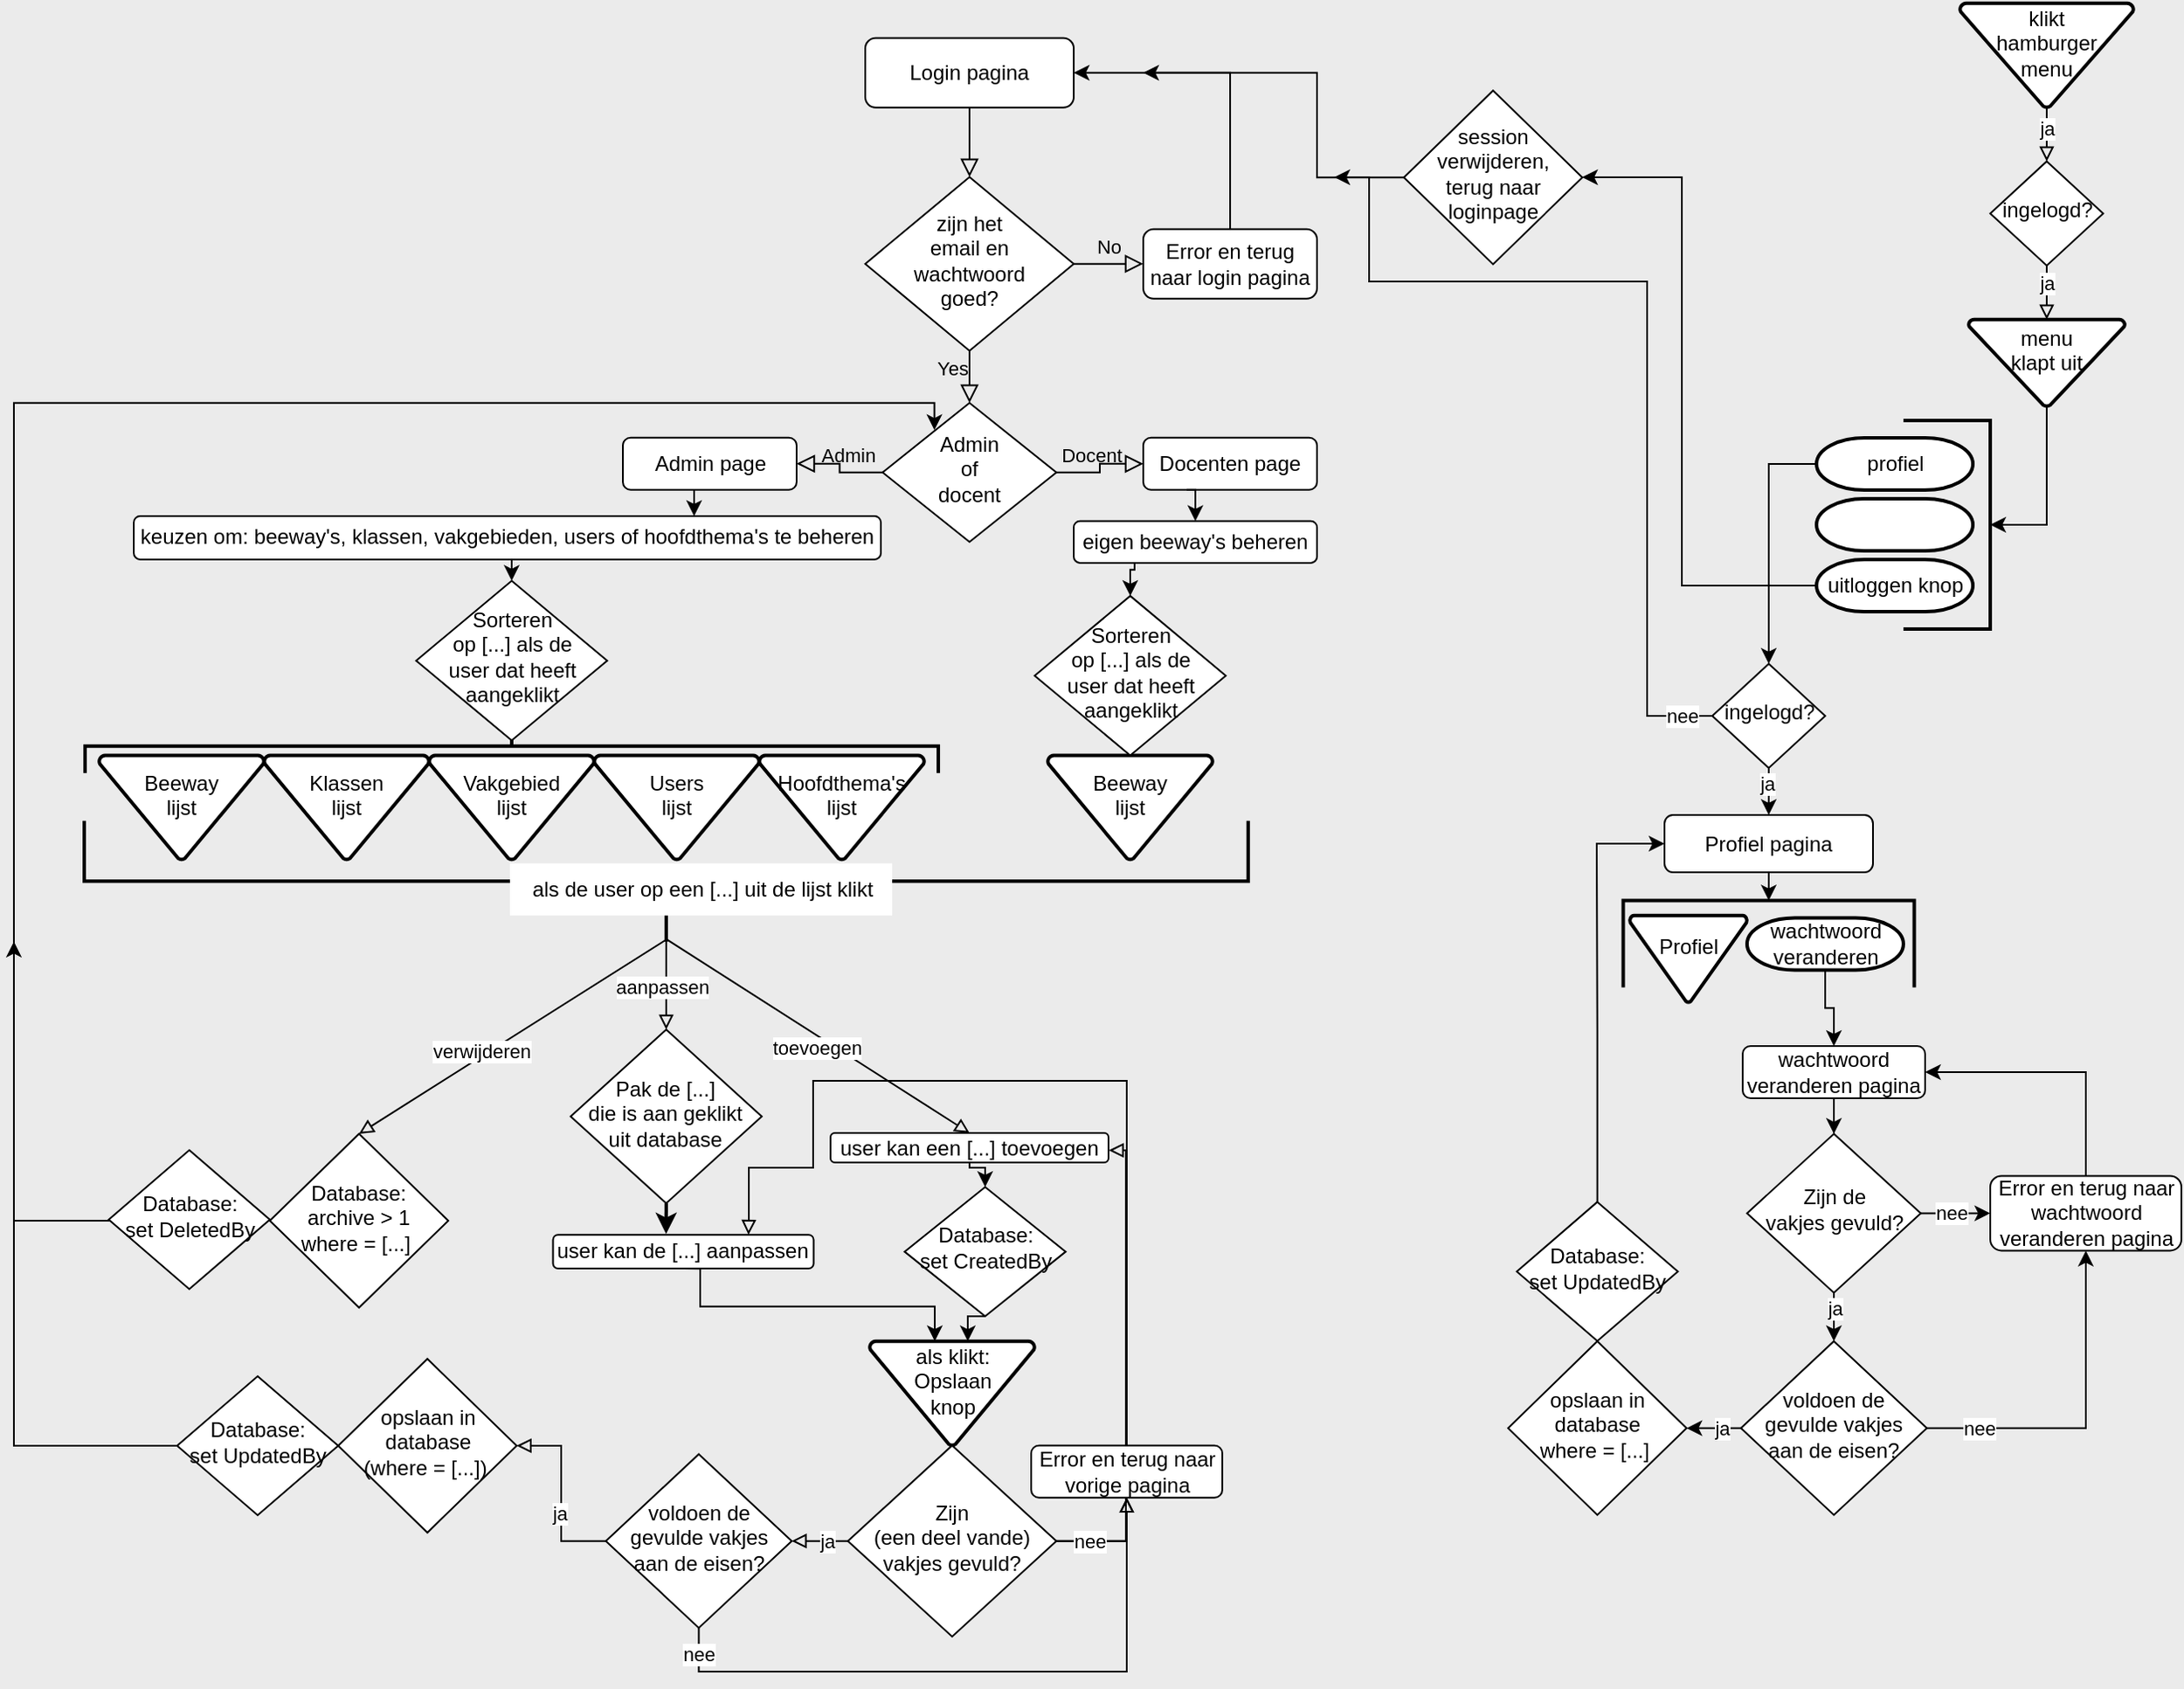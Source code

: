 <mxfile version="21.0.10" type="device"><diagram id="C5RBs43oDa-KdzZeNtuy" name="Page-1"><mxGraphModel dx="1103" dy="176" grid="1" gridSize="10" guides="1" tooltips="1" connect="1" arrows="1" fold="1" page="1" pageScale="1" pageWidth="827" pageHeight="1169" background="#EBEBEB" math="0" shadow="0"><root><mxCell id="WIyWlLk6GJQsqaUBKTNV-0"/><mxCell id="WIyWlLk6GJQsqaUBKTNV-1" parent="WIyWlLk6GJQsqaUBKTNV-0"/><mxCell id="zEqk0PppyJWUw2DUxGpq-13" value="" style="edgeStyle=orthogonalEdgeStyle;rounded=0;orthogonalLoop=1;jettySize=auto;html=1;strokeWidth=1;entryX=0.5;entryY=1;entryDx=0;entryDy=0;endArrow=block;endFill=0;exitX=1;exitY=0.5;exitDx=0;exitDy=0;" parent="WIyWlLk6GJQsqaUBKTNV-1" source="9wDK8RaNhGf9k8LL_7Dh-31" target="zEqk0PppyJWUw2DUxGpq-12" edge="1"><mxGeometry relative="1" as="geometry"><mxPoint x="-274" y="830.86" as="targetPoint"/><Array as="points"><mxPoint x="-59" y="1004.86"/></Array><mxPoint x="-100" y="1004.86" as="sourcePoint"/></mxGeometry></mxCell><mxCell id="4mHcHiiOGgzskX8P8dXd-1" style="edgeStyle=orthogonalEdgeStyle;rounded=0;orthogonalLoop=1;jettySize=auto;html=1;entryX=1.001;entryY=0.568;entryDx=0;entryDy=0;endArrow=block;endFill=0;entryPerimeter=0;exitX=1;exitY=0.5;exitDx=0;exitDy=0;" parent="WIyWlLk6GJQsqaUBKTNV-1" source="9wDK8RaNhGf9k8LL_7Dh-31" target="9wDK8RaNhGf9k8LL_7Dh-20" edge="1"><mxGeometry relative="1" as="geometry"><mxPoint x="-100.037" y="985.544" as="sourcePoint"/><Array as="points"><mxPoint x="-60" y="1005"/><mxPoint x="-60" y="780"/><mxPoint x="-70" y="780"/></Array></mxGeometry></mxCell><mxCell id="WIyWlLk6GJQsqaUBKTNV-2" value="" style="rounded=0;html=1;jettySize=auto;orthogonalLoop=1;fontSize=11;endArrow=block;endFill=0;endSize=8;strokeWidth=1;shadow=0;labelBackgroundColor=none;edgeStyle=orthogonalEdgeStyle;" parent="WIyWlLk6GJQsqaUBKTNV-1" source="WIyWlLk6GJQsqaUBKTNV-3" target="WIyWlLk6GJQsqaUBKTNV-6" edge="1"><mxGeometry relative="1" as="geometry"/></mxCell><mxCell id="WIyWlLk6GJQsqaUBKTNV-3" value="Login pagina" style="rounded=1;whiteSpace=wrap;html=1;fontSize=12;glass=0;strokeWidth=1;shadow=0;" parent="WIyWlLk6GJQsqaUBKTNV-1" vertex="1"><mxGeometry x="-210" y="139.86" width="120" height="40" as="geometry"/></mxCell><mxCell id="WIyWlLk6GJQsqaUBKTNV-4" value="Yes" style="rounded=0;html=1;jettySize=auto;orthogonalLoop=1;fontSize=11;endArrow=block;endFill=0;endSize=8;strokeWidth=1;shadow=0;labelBackgroundColor=none;edgeStyle=orthogonalEdgeStyle;" parent="WIyWlLk6GJQsqaUBKTNV-1" source="WIyWlLk6GJQsqaUBKTNV-6" target="WIyWlLk6GJQsqaUBKTNV-10" edge="1"><mxGeometry x="0.2" y="-10" relative="1" as="geometry"><mxPoint as="offset"/></mxGeometry></mxCell><mxCell id="WIyWlLk6GJQsqaUBKTNV-5" value="No" style="edgeStyle=orthogonalEdgeStyle;rounded=0;html=1;jettySize=auto;orthogonalLoop=1;fontSize=11;endArrow=block;endFill=0;endSize=8;strokeWidth=1;shadow=0;labelBackgroundColor=none;" parent="WIyWlLk6GJQsqaUBKTNV-1" source="WIyWlLk6GJQsqaUBKTNV-6" target="WIyWlLk6GJQsqaUBKTNV-7" edge="1"><mxGeometry y="10" relative="1" as="geometry"><mxPoint as="offset"/></mxGeometry></mxCell><mxCell id="WIyWlLk6GJQsqaUBKTNV-6" value="zijn het &lt;br&gt;email en wachtwoord &lt;br&gt;goed?" style="rhombus;whiteSpace=wrap;html=1;shadow=0;fontFamily=Helvetica;fontSize=12;align=center;strokeWidth=1;spacing=6;spacingTop=-4;" parent="WIyWlLk6GJQsqaUBKTNV-1" vertex="1"><mxGeometry x="-210" y="219.86" width="120" height="100" as="geometry"/></mxCell><mxCell id="9wDK8RaNhGf9k8LL_7Dh-0" style="edgeStyle=orthogonalEdgeStyle;rounded=0;orthogonalLoop=1;jettySize=auto;html=1;entryX=1;entryY=0.5;entryDx=0;entryDy=0;" parent="WIyWlLk6GJQsqaUBKTNV-1" source="WIyWlLk6GJQsqaUBKTNV-7" target="WIyWlLk6GJQsqaUBKTNV-3" edge="1"><mxGeometry relative="1" as="geometry"><Array as="points"><mxPoint y="159.86"/></Array></mxGeometry></mxCell><mxCell id="WIyWlLk6GJQsqaUBKTNV-7" value="Error en terug naar login pagina" style="rounded=1;whiteSpace=wrap;html=1;fontSize=12;glass=0;strokeWidth=1;shadow=0;" parent="WIyWlLk6GJQsqaUBKTNV-1" vertex="1"><mxGeometry x="-50" y="249.86" width="100" height="40" as="geometry"/></mxCell><mxCell id="WIyWlLk6GJQsqaUBKTNV-8" value="Admin" style="rounded=0;html=1;jettySize=auto;orthogonalLoop=1;fontSize=11;endArrow=block;endFill=0;endSize=8;strokeWidth=1;shadow=0;labelBackgroundColor=none;edgeStyle=orthogonalEdgeStyle;entryX=1;entryY=0.5;entryDx=0;entryDy=0;" parent="WIyWlLk6GJQsqaUBKTNV-1" source="WIyWlLk6GJQsqaUBKTNV-10" target="4mHcHiiOGgzskX8P8dXd-11" edge="1"><mxGeometry x="0.092" y="-7" relative="1" as="geometry"><mxPoint x="5" y="2" as="offset"/><mxPoint x="-250" y="389.86" as="targetPoint"/></mxGeometry></mxCell><mxCell id="WIyWlLk6GJQsqaUBKTNV-9" value="Docent" style="edgeStyle=orthogonalEdgeStyle;rounded=0;html=1;jettySize=auto;orthogonalLoop=1;fontSize=11;endArrow=block;endFill=0;endSize=8;strokeWidth=1;shadow=0;labelBackgroundColor=none;" parent="WIyWlLk6GJQsqaUBKTNV-1" source="WIyWlLk6GJQsqaUBKTNV-10" target="WIyWlLk6GJQsqaUBKTNV-12" edge="1"><mxGeometry x="0.092" y="7" relative="1" as="geometry"><mxPoint x="-5" y="2" as="offset"/></mxGeometry></mxCell><mxCell id="WIyWlLk6GJQsqaUBKTNV-10" value="Admin&lt;br&gt;of&lt;br&gt;docent" style="rhombus;whiteSpace=wrap;html=1;shadow=0;fontFamily=Helvetica;fontSize=12;align=center;strokeWidth=1;spacing=6;spacingTop=-4;" parent="WIyWlLk6GJQsqaUBKTNV-1" vertex="1"><mxGeometry x="-200" y="349.86" width="100" height="80" as="geometry"/></mxCell><mxCell id="9wDK8RaNhGf9k8LL_7Dh-22" style="edgeStyle=orthogonalEdgeStyle;rounded=0;orthogonalLoop=1;jettySize=auto;html=1;entryX=0.5;entryY=0;entryDx=0;entryDy=0;strokeWidth=1;exitX=0.25;exitY=1;exitDx=0;exitDy=0;" parent="WIyWlLk6GJQsqaUBKTNV-1" source="4mHcHiiOGgzskX8P8dXd-8" target="4mHcHiiOGgzskX8P8dXd-3" edge="1"><mxGeometry relative="1" as="geometry"><mxPoint x="-57.28" y="455.022" as="targetPoint"/><mxPoint x="-19.993" y="437.97" as="sourcePoint"/><Array as="points"><mxPoint x="-55" y="445.86"/><mxPoint x="-57" y="445.86"/></Array></mxGeometry></mxCell><mxCell id="WIyWlLk6GJQsqaUBKTNV-12" value="Docenten page" style="rounded=1;whiteSpace=wrap;html=1;fontSize=12;glass=0;strokeWidth=1;shadow=0;" parent="WIyWlLk6GJQsqaUBKTNV-1" vertex="1"><mxGeometry x="-50" y="369.86" width="100" height="30" as="geometry"/></mxCell><mxCell id="9wDK8RaNhGf9k8LL_7Dh-1" value="Klassen&lt;br&gt;lijst&lt;br&gt;&amp;nbsp;" style="strokeWidth=2;html=1;shape=mxgraph.flowchart.merge_or_storage;whiteSpace=wrap;" parent="WIyWlLk6GJQsqaUBKTNV-1" vertex="1"><mxGeometry x="-556" y="552.73" width="95" height="60" as="geometry"/></mxCell><mxCell id="9wDK8RaNhGf9k8LL_7Dh-2" value="Vakgebied&lt;br&gt;lijst&lt;br&gt;&amp;nbsp;" style="strokeWidth=2;html=1;shape=mxgraph.flowchart.merge_or_storage;whiteSpace=wrap;" parent="WIyWlLk6GJQsqaUBKTNV-1" vertex="1"><mxGeometry x="-461" y="552.73" width="95" height="60" as="geometry"/></mxCell><mxCell id="9wDK8RaNhGf9k8LL_7Dh-3" value="Users&lt;br&gt;lijst&lt;br&gt;&amp;nbsp;" style="strokeWidth=2;html=1;shape=mxgraph.flowchart.merge_or_storage;whiteSpace=wrap;" parent="WIyWlLk6GJQsqaUBKTNV-1" vertex="1"><mxGeometry x="-366" y="552.73" width="95" height="60" as="geometry"/></mxCell><mxCell id="9wDK8RaNhGf9k8LL_7Dh-4" value="Beeway&lt;br&gt;lijst&lt;br&gt;&amp;nbsp;" style="strokeWidth=2;html=1;shape=mxgraph.flowchart.merge_or_storage;whiteSpace=wrap;" parent="WIyWlLk6GJQsqaUBKTNV-1" vertex="1"><mxGeometry x="-651" y="552.73" width="95" height="60" as="geometry"/></mxCell><mxCell id="9wDK8RaNhGf9k8LL_7Dh-5" value="Hoofdthema's&lt;br&gt;lijst&lt;br&gt;&amp;nbsp;" style="strokeWidth=2;html=1;shape=mxgraph.flowchart.merge_or_storage;whiteSpace=wrap;" parent="WIyWlLk6GJQsqaUBKTNV-1" vertex="1"><mxGeometry x="-271" y="552.73" width="95" height="60" as="geometry"/></mxCell><mxCell id="9wDK8RaNhGf9k8LL_7Dh-7" value="" style="strokeWidth=2;html=1;shape=mxgraph.flowchart.annotation_2;align=left;labelPosition=right;pointerEvents=1;rotation=90;" parent="WIyWlLk6GJQsqaUBKTNV-1" vertex="1"><mxGeometry x="-428.99" y="301.86" width="30.97" height="491.09" as="geometry"/></mxCell><mxCell id="9wDK8RaNhGf9k8LL_7Dh-11" value="" style="strokeWidth=2;html=1;shape=mxgraph.flowchart.annotation_2;align=left;labelPosition=right;pointerEvents=1;rotation=-90;" parent="WIyWlLk6GJQsqaUBKTNV-1" vertex="1"><mxGeometry x="-359.31" y="290.17" width="69.5" height="669.89" as="geometry"/></mxCell><mxCell id="9wDK8RaNhGf9k8LL_7Dh-12" value="" style="endArrow=block;html=1;rounded=0;strokeWidth=1;exitX=0.021;exitY=0.5;exitDx=0;exitDy=0;exitPerimeter=0;entryX=0.5;entryY=0;entryDx=0;entryDy=0;endFill=0;" parent="WIyWlLk6GJQsqaUBKTNV-1" source="9wDK8RaNhGf9k8LL_7Dh-11" target="9wDK8RaNhGf9k8LL_7Dh-20" edge="1"><mxGeometry relative="1" as="geometry"><mxPoint x="-304.5" y="660.51" as="sourcePoint"/><mxPoint x="-620" y="800.51" as="targetPoint"/></mxGeometry></mxCell><mxCell id="9wDK8RaNhGf9k8LL_7Dh-13" value="toevoegen" style="edgeLabel;resizable=0;html=1;align=center;verticalAlign=middle;" parent="9wDK8RaNhGf9k8LL_7Dh-12" connectable="0" vertex="1"><mxGeometry relative="1" as="geometry"><mxPoint x="-1" y="7" as="offset"/></mxGeometry></mxCell><mxCell id="9wDK8RaNhGf9k8LL_7Dh-14" value="" style="endArrow=classic;html=1;rounded=0;strokeWidth=2;exitX=0.5;exitY=1;exitDx=0;exitDy=0;entryX=0.434;entryY=-0.022;entryDx=0;entryDy=0;entryPerimeter=0;" parent="WIyWlLk6GJQsqaUBKTNV-1" source="9wDK8RaNhGf9k8LL_7Dh-25" target="9wDK8RaNhGf9k8LL_7Dh-18" edge="1"><mxGeometry relative="1" as="geometry"><mxPoint x="-427" y="665.51" as="sourcePoint"/><mxPoint x="-305" y="830" as="targetPoint"/></mxGeometry></mxCell><mxCell id="9wDK8RaNhGf9k8LL_7Dh-16" value="" style="endArrow=block;html=1;rounded=0;strokeWidth=1;exitX=0.016;exitY=0.5;exitDx=0;exitDy=0;exitPerimeter=0;entryX=0.5;entryY=0;entryDx=0;entryDy=0;endFill=0;" parent="WIyWlLk6GJQsqaUBKTNV-1" source="9wDK8RaNhGf9k8LL_7Dh-11" target="9wDK8RaNhGf9k8LL_7Dh-23" edge="1"><mxGeometry relative="1" as="geometry"><mxPoint x="-304.5" y="660.51" as="sourcePoint"/><mxPoint x="-134.78" y="803.276" as="targetPoint"/></mxGeometry></mxCell><mxCell id="9wDK8RaNhGf9k8LL_7Dh-17" value="verwijderen" style="edgeLabel;resizable=0;html=1;align=center;verticalAlign=middle;" parent="9wDK8RaNhGf9k8LL_7Dh-16" connectable="0" vertex="1"><mxGeometry relative="1" as="geometry"><mxPoint x="-18" y="8" as="offset"/></mxGeometry></mxCell><mxCell id="9wDK8RaNhGf9k8LL_7Dh-33" style="edgeStyle=orthogonalEdgeStyle;rounded=0;orthogonalLoop=1;jettySize=auto;html=1;exitX=0.5;exitY=1;exitDx=0;exitDy=0;strokeWidth=1;entryX=0.395;entryY=0;entryDx=0;entryDy=0;entryPerimeter=0;" parent="WIyWlLk6GJQsqaUBKTNV-1" source="9wDK8RaNhGf9k8LL_7Dh-18" target="9wDK8RaNhGf9k8LL_7Dh-29" edge="1"><mxGeometry relative="1" as="geometry"><mxPoint x="-280" y="880.51" as="targetPoint"/><Array as="points"><mxPoint x="-305" y="869.86"/><mxPoint x="-170" y="869.86"/></Array></mxGeometry></mxCell><mxCell id="9wDK8RaNhGf9k8LL_7Dh-18" value="user kan de [...] aanpassen" style="rounded=1;whiteSpace=wrap;html=1;fontSize=12;glass=0;strokeWidth=1;shadow=0;" parent="WIyWlLk6GJQsqaUBKTNV-1" vertex="1"><mxGeometry x="-389.71" y="828.57" width="150" height="19.49" as="geometry"/></mxCell><mxCell id="9wDK8RaNhGf9k8LL_7Dh-34" style="edgeStyle=orthogonalEdgeStyle;rounded=0;orthogonalLoop=1;jettySize=auto;html=1;strokeWidth=1;exitX=0.5;exitY=1;exitDx=0;exitDy=0;entryX=0.605;entryY=0;entryDx=0;entryDy=0;entryPerimeter=0;" parent="WIyWlLk6GJQsqaUBKTNV-1" source="zEqk0PppyJWUw2DUxGpq-5" target="9wDK8RaNhGf9k8LL_7Dh-29" edge="1"><mxGeometry relative="1" as="geometry"><Array as="points"><mxPoint x="-151" y="875.86"/><mxPoint x="-151" y="889.86"/></Array><mxPoint x="-150" y="879.86" as="targetPoint"/></mxGeometry></mxCell><mxCell id="zEqk0PppyJWUw2DUxGpq-9" style="edgeStyle=orthogonalEdgeStyle;rounded=0;orthogonalLoop=1;jettySize=auto;html=1;entryX=0.5;entryY=0;entryDx=0;entryDy=0;" parent="WIyWlLk6GJQsqaUBKTNV-1" source="9wDK8RaNhGf9k8LL_7Dh-20" target="zEqk0PppyJWUw2DUxGpq-5" edge="1"><mxGeometry relative="1" as="geometry"><Array as="points"><mxPoint x="-150" y="790"/><mxPoint x="-141" y="790"/></Array></mxGeometry></mxCell><mxCell id="9wDK8RaNhGf9k8LL_7Dh-20" value="user kan een [...] toevoegen" style="rounded=1;whiteSpace=wrap;html=1;fontSize=12;glass=0;strokeWidth=1;shadow=0;" parent="WIyWlLk6GJQsqaUBKTNV-1" vertex="1"><mxGeometry x="-230" y="770" width="160" height="17.04" as="geometry"/></mxCell><mxCell id="9wDK8RaNhGf9k8LL_7Dh-21" value="Beeway&lt;br&gt;lijst&lt;br&gt;&amp;nbsp;" style="strokeWidth=2;html=1;shape=mxgraph.flowchart.merge_or_storage;whiteSpace=wrap;" parent="WIyWlLk6GJQsqaUBKTNV-1" vertex="1"><mxGeometry x="-105" y="552.73" width="95" height="60" as="geometry"/></mxCell><mxCell id="9wDK8RaNhGf9k8LL_7Dh-24" style="edgeStyle=orthogonalEdgeStyle;rounded=0;orthogonalLoop=1;jettySize=auto;html=1;strokeWidth=1;exitX=0;exitY=0.5;exitDx=0;exitDy=0;entryX=0.298;entryY=0.196;entryDx=0;entryDy=0;entryPerimeter=0;" parent="WIyWlLk6GJQsqaUBKTNV-1" source="9wDK8RaNhGf9k8LL_7Dh-23" target="WIyWlLk6GJQsqaUBKTNV-10" edge="1"><mxGeometry relative="1" as="geometry"><Array as="points"><mxPoint x="-700" y="820.86"/><mxPoint x="-700" y="349.86"/><mxPoint x="-170" y="349.86"/></Array><mxPoint x="-171" y="361.86" as="targetPoint"/></mxGeometry></mxCell><mxCell id="9wDK8RaNhGf9k8LL_7Dh-23" value="Database: archive &amp;gt; 1&lt;br&gt;where = [...]&amp;nbsp;" style="rhombus;whiteSpace=wrap;html=1;shadow=0;fontFamily=Helvetica;fontSize=12;align=center;strokeWidth=1;spacing=6;spacingTop=-4;" parent="WIyWlLk6GJQsqaUBKTNV-1" vertex="1"><mxGeometry x="-552.7" y="770.51" width="102.7" height="100" as="geometry"/></mxCell><mxCell id="9wDK8RaNhGf9k8LL_7Dh-26" value="" style="endArrow=block;html=1;rounded=0;strokeWidth=1;exitX=0.03;exitY=0.5;exitDx=0;exitDy=0;exitPerimeter=0;entryX=0.5;entryY=0;entryDx=0;entryDy=0;endFill=0;" parent="WIyWlLk6GJQsqaUBKTNV-1" source="9wDK8RaNhGf9k8LL_7Dh-11" target="9wDK8RaNhGf9k8LL_7Dh-25" edge="1"><mxGeometry relative="1" as="geometry"><mxPoint x="-304.5" y="659.86" as="sourcePoint"/><mxPoint x="-311" y="711.51" as="targetPoint"/></mxGeometry></mxCell><mxCell id="9wDK8RaNhGf9k8LL_7Dh-27" value="aanpassen" style="edgeLabel;resizable=0;html=1;align=center;verticalAlign=middle;" parent="9wDK8RaNhGf9k8LL_7Dh-26" connectable="0" vertex="1"><mxGeometry relative="1" as="geometry"><mxPoint x="-3" y="1" as="offset"/></mxGeometry></mxCell><mxCell id="9wDK8RaNhGf9k8LL_7Dh-25" value="Pak de [...]&lt;br&gt;die is aan geklikt &lt;br&gt;uit database" style="rhombus;whiteSpace=wrap;html=1;shadow=0;fontFamily=Helvetica;fontSize=12;align=center;strokeWidth=1;spacing=6;spacingTop=-4;" parent="WIyWlLk6GJQsqaUBKTNV-1" vertex="1"><mxGeometry x="-379.56" y="710.51" width="110" height="100" as="geometry"/></mxCell><mxCell id="9wDK8RaNhGf9k8LL_7Dh-30" style="edgeStyle=orthogonalEdgeStyle;rounded=0;orthogonalLoop=1;jettySize=auto;html=1;strokeWidth=1;exitX=0;exitY=0.5;exitDx=0;exitDy=0;" parent="WIyWlLk6GJQsqaUBKTNV-1" source="zEqk0PppyJWUw2DUxGpq-3" edge="1"><mxGeometry relative="1" as="geometry"><mxPoint x="-700" y="659.86" as="targetPoint"/><mxPoint x="-530" y="960.51" as="sourcePoint"/><Array as="points"><mxPoint x="-700" y="950"/></Array></mxGeometry></mxCell><mxCell id="9wDK8RaNhGf9k8LL_7Dh-29" value="als klikt:&lt;br&gt;Opslaan&lt;br&gt;knop&lt;br&gt;&amp;nbsp;" style="strokeWidth=2;html=1;shape=mxgraph.flowchart.merge_or_storage;whiteSpace=wrap;" parent="WIyWlLk6GJQsqaUBKTNV-1" vertex="1"><mxGeometry x="-207.5" y="889.86" width="95" height="60" as="geometry"/></mxCell><mxCell id="9wDK8RaNhGf9k8LL_7Dh-35" style="edgeStyle=orthogonalEdgeStyle;rounded=0;orthogonalLoop=1;jettySize=auto;html=1;strokeWidth=1;endArrow=block;endFill=0;exitX=0;exitY=0.5;exitDx=0;exitDy=0;entryX=1;entryY=0.5;entryDx=0;entryDy=0;" parent="WIyWlLk6GJQsqaUBKTNV-1" source="9wDK8RaNhGf9k8LL_7Dh-31" target="MUY8vJXVJUDEoCTYj8nG-21" edge="1"><mxGeometry relative="1" as="geometry"><Array as="points"/><mxPoint x="-219.963" y="985.544" as="sourcePoint"/><mxPoint x="-280" y="980.51" as="targetPoint"/></mxGeometry></mxCell><mxCell id="9wDK8RaNhGf9k8LL_7Dh-39" value="ja" style="edgeLabel;html=1;align=center;verticalAlign=middle;resizable=0;points=[];" parent="9wDK8RaNhGf9k8LL_7Dh-35" vertex="1" connectable="0"><mxGeometry x="-0.104" y="3" relative="1" as="geometry"><mxPoint x="2" y="-3" as="offset"/></mxGeometry></mxCell><mxCell id="9wDK8RaNhGf9k8LL_7Dh-40" style="edgeStyle=orthogonalEdgeStyle;rounded=0;orthogonalLoop=1;jettySize=auto;html=1;strokeWidth=1;endArrow=block;endFill=0;exitX=0.5;exitY=0;exitDx=0;exitDy=0;entryX=0.75;entryY=0;entryDx=0;entryDy=0;" parent="WIyWlLk6GJQsqaUBKTNV-1" source="zEqk0PppyJWUw2DUxGpq-12" target="9wDK8RaNhGf9k8LL_7Dh-18" edge="1"><mxGeometry relative="1" as="geometry"><mxPoint x="-274" y="830" as="targetPoint"/><Array as="points"><mxPoint x="-59" y="740"/><mxPoint x="-240" y="740"/><mxPoint x="-240" y="790"/><mxPoint x="-277" y="790"/><mxPoint x="-277" y="820"/><mxPoint x="-277" y="820"/></Array><mxPoint x="-100.037" y="985.544" as="sourcePoint"/></mxGeometry></mxCell><mxCell id="9wDK8RaNhGf9k8LL_7Dh-41" value="nee" style="edgeLabel;html=1;align=center;verticalAlign=middle;resizable=0;points=[];" parent="9wDK8RaNhGf9k8LL_7Dh-40" vertex="1" connectable="0"><mxGeometry x="0.395" y="2" relative="1" as="geometry"><mxPoint x="128" y="263" as="offset"/></mxGeometry></mxCell><mxCell id="9wDK8RaNhGf9k8LL_7Dh-31" value="Zijn &lt;br&gt;(een deel vande)&lt;br&gt;vakjes gevuld?" style="rhombus;whiteSpace=wrap;html=1;shadow=0;fontFamily=Helvetica;fontSize=12;align=center;strokeWidth=1;spacing=6;spacingTop=-4;" parent="WIyWlLk6GJQsqaUBKTNV-1" vertex="1"><mxGeometry x="-220" y="949.86" width="120" height="110" as="geometry"/></mxCell><mxCell id="4mHcHiiOGgzskX8P8dXd-0" value="opslaan in database&lt;br&gt;(where = [...])&amp;nbsp;" style="rhombus;whiteSpace=wrap;html=1;shadow=0;fontFamily=Helvetica;fontSize=12;align=center;strokeWidth=1;spacing=6;spacingTop=-4;" parent="WIyWlLk6GJQsqaUBKTNV-1" vertex="1"><mxGeometry x="-513.35" y="900" width="102.7" height="100" as="geometry"/></mxCell><mxCell id="4mHcHiiOGgzskX8P8dXd-3" value="Sorteren&lt;br&gt;op [...] als de&lt;br&gt;user dat heeft&lt;br&gt;aangeklikt" style="rhombus;whiteSpace=wrap;html=1;shadow=0;fontFamily=Helvetica;fontSize=12;align=center;strokeWidth=1;spacing=6;spacingTop=-4;" parent="WIyWlLk6GJQsqaUBKTNV-1" vertex="1"><mxGeometry x="-112.5" y="460.94" width="110" height="91.79" as="geometry"/></mxCell><mxCell id="4mHcHiiOGgzskX8P8dXd-4" value="Sorteren&lt;br&gt;op [...] als de&lt;br&gt;user dat heeft&lt;br&gt;aangeklikt" style="rhombus;whiteSpace=wrap;html=1;shadow=0;fontFamily=Helvetica;fontSize=12;align=center;strokeWidth=1;spacing=6;spacingTop=-4;" parent="WIyWlLk6GJQsqaUBKTNV-1" vertex="1"><mxGeometry x="-468.5" y="452.3" width="110" height="91.79" as="geometry"/></mxCell><mxCell id="4mHcHiiOGgzskX8P8dXd-6" value="als de user op een [...] uit de lijst klikt" style="text;html=1;align=center;verticalAlign=middle;resizable=0;points=[];autosize=1;strokeColor=none;fillColor=default;" parent="WIyWlLk6GJQsqaUBKTNV-1" vertex="1"><mxGeometry x="-414.5" y="614.86" width="220" height="30" as="geometry"/></mxCell><mxCell id="4mHcHiiOGgzskX8P8dXd-17" style="edgeStyle=orthogonalEdgeStyle;rounded=0;orthogonalLoop=1;jettySize=auto;html=1;exitX=0.5;exitY=1;exitDx=0;exitDy=0;exitPerimeter=0;endArrow=block;endFill=0;entryX=0.5;entryY=0;entryDx=0;entryDy=0;" parent="WIyWlLk6GJQsqaUBKTNV-1" source="4mHcHiiOGgzskX8P8dXd-7" target="4mHcHiiOGgzskX8P8dXd-19" edge="1"><mxGeometry relative="1" as="geometry"><mxPoint x="565" y="179.99" as="targetPoint"/><Array as="points"><mxPoint x="470" y="179.99"/><mxPoint x="470" y="179.99"/></Array></mxGeometry></mxCell><mxCell id="4mHcHiiOGgzskX8P8dXd-18" value="ja" style="edgeLabel;html=1;align=center;verticalAlign=middle;resizable=0;points=[];" parent="4mHcHiiOGgzskX8P8dXd-17" vertex="1" connectable="0"><mxGeometry x="-0.005" y="1" relative="1" as="geometry"><mxPoint x="-1" y="-4" as="offset"/></mxGeometry></mxCell><mxCell id="4mHcHiiOGgzskX8P8dXd-7" value="klikt&lt;br&gt;hamburger&lt;br&gt;menu&lt;br&gt;&amp;nbsp;" style="strokeWidth=2;html=1;shape=mxgraph.flowchart.merge_or_storage;whiteSpace=wrap;" parent="WIyWlLk6GJQsqaUBKTNV-1" vertex="1"><mxGeometry x="420" y="119.86" width="100" height="60" as="geometry"/></mxCell><mxCell id="4mHcHiiOGgzskX8P8dXd-10" value="" style="edgeStyle=orthogonalEdgeStyle;rounded=0;orthogonalLoop=1;jettySize=auto;html=1;entryX=0.5;entryY=0;entryDx=0;entryDy=0;strokeWidth=1;exitX=0.25;exitY=1;exitDx=0;exitDy=0;" parent="WIyWlLk6GJQsqaUBKTNV-1" source="WIyWlLk6GJQsqaUBKTNV-12" target="4mHcHiiOGgzskX8P8dXd-8" edge="1"><mxGeometry relative="1" as="geometry"><mxPoint x="-20.0" y="415.86" as="targetPoint"/><mxPoint x="0.007" y="402.86" as="sourcePoint"/><Array as="points"><mxPoint x="-20" y="399.86"/></Array></mxGeometry></mxCell><mxCell id="4mHcHiiOGgzskX8P8dXd-8" value="eigen beeway's beheren" style="rounded=1;whiteSpace=wrap;html=1;fontSize=12;glass=0;strokeWidth=1;shadow=0;" parent="WIyWlLk6GJQsqaUBKTNV-1" vertex="1"><mxGeometry x="-90" y="417.86" width="140" height="24.11" as="geometry"/></mxCell><mxCell id="4mHcHiiOGgzskX8P8dXd-13" style="edgeStyle=orthogonalEdgeStyle;rounded=0;orthogonalLoop=1;jettySize=auto;html=1;entryX=0.5;entryY=0;entryDx=0;entryDy=0;" parent="WIyWlLk6GJQsqaUBKTNV-1" source="WIyWlLk6GJQsqaUBKTNV-11" target="4mHcHiiOGgzskX8P8dXd-4" edge="1"><mxGeometry relative="1" as="geometry"><Array as="points"><mxPoint x="-300" y="429.86"/><mxPoint x="-437" y="429.86"/></Array></mxGeometry></mxCell><mxCell id="4mHcHiiOGgzskX8P8dXd-16" style="edgeStyle=orthogonalEdgeStyle;rounded=0;orthogonalLoop=1;jettySize=auto;html=1;entryX=0.75;entryY=0;entryDx=0;entryDy=0;" parent="WIyWlLk6GJQsqaUBKTNV-1" source="4mHcHiiOGgzskX8P8dXd-11" target="WIyWlLk6GJQsqaUBKTNV-11" edge="1"><mxGeometry relative="1" as="geometry"><Array as="points"><mxPoint x="-310" y="399.86"/><mxPoint x="-310" y="399.86"/></Array></mxGeometry></mxCell><mxCell id="4mHcHiiOGgzskX8P8dXd-11" value="Admin page" style="rounded=1;whiteSpace=wrap;html=1;fontSize=12;glass=0;strokeWidth=1;shadow=0;" parent="WIyWlLk6GJQsqaUBKTNV-1" vertex="1"><mxGeometry x="-349.5" y="369.86" width="100" height="30" as="geometry"/></mxCell><mxCell id="WIyWlLk6GJQsqaUBKTNV-11" value="keuzen om: beeway's, klassen, vakgebieden, users of hoofdthema's te beheren" style="rounded=1;whiteSpace=wrap;html=1;fontSize=12;glass=0;strokeWidth=1;shadow=0;" parent="WIyWlLk6GJQsqaUBKTNV-1" vertex="1"><mxGeometry x="-631" y="414.97" width="430" height="25" as="geometry"/></mxCell><mxCell id="4mHcHiiOGgzskX8P8dXd-21" style="edgeStyle=orthogonalEdgeStyle;rounded=0;orthogonalLoop=1;jettySize=auto;html=1;entryX=0.5;entryY=0;entryDx=0;entryDy=0;endArrow=block;endFill=0;entryPerimeter=0;" parent="WIyWlLk6GJQsqaUBKTNV-1" source="4mHcHiiOGgzskX8P8dXd-19" target="zEqk0PppyJWUw2DUxGpq-4" edge="1"><mxGeometry relative="1" as="geometry"><mxPoint x="470" y="319.99" as="targetPoint"/></mxGeometry></mxCell><mxCell id="4mHcHiiOGgzskX8P8dXd-22" value="ja" style="edgeLabel;html=1;align=center;verticalAlign=middle;resizable=0;points=[];" parent="4mHcHiiOGgzskX8P8dXd-21" vertex="1" connectable="0"><mxGeometry x="-0.733" y="1" relative="1" as="geometry"><mxPoint x="-1" y="3" as="offset"/></mxGeometry></mxCell><mxCell id="4mHcHiiOGgzskX8P8dXd-19" value="ingelogd?" style="rhombus;whiteSpace=wrap;html=1;shadow=0;fontFamily=Helvetica;fontSize=12;align=center;strokeWidth=1;spacing=6;spacingTop=-4;" parent="WIyWlLk6GJQsqaUBKTNV-1" vertex="1"><mxGeometry x="437.5" y="210.86" width="65" height="60" as="geometry"/></mxCell><mxCell id="4mHcHiiOGgzskX8P8dXd-29" value="" style="strokeWidth=2;html=1;shape=mxgraph.flowchart.annotation_1;align=left;pointerEvents=1;rotation=-180;" parent="WIyWlLk6GJQsqaUBKTNV-1" vertex="1"><mxGeometry x="387.5" y="360" width="50" height="120" as="geometry"/></mxCell><mxCell id="4mHcHiiOGgzskX8P8dXd-35" style="edgeStyle=orthogonalEdgeStyle;rounded=0;orthogonalLoop=1;jettySize=auto;html=1;exitX=0;exitY=0.5;exitDx=0;exitDy=0;exitPerimeter=0;" parent="WIyWlLk6GJQsqaUBKTNV-1" source="4mHcHiiOGgzskX8P8dXd-33" target="4mHcHiiOGgzskX8P8dXd-34" edge="1"><mxGeometry relative="1" as="geometry"><Array as="points"><mxPoint x="260" y="455"/><mxPoint x="260" y="220"/></Array></mxGeometry></mxCell><mxCell id="4mHcHiiOGgzskX8P8dXd-33" value="uitloggen knop" style="strokeWidth=2;html=1;shape=mxgraph.flowchart.terminator;whiteSpace=wrap;" parent="WIyWlLk6GJQsqaUBKTNV-1" vertex="1"><mxGeometry x="337.5" y="440" width="90" height="30" as="geometry"/></mxCell><mxCell id="4mHcHiiOGgzskX8P8dXd-36" style="edgeStyle=orthogonalEdgeStyle;rounded=0;orthogonalLoop=1;jettySize=auto;html=1;" parent="WIyWlLk6GJQsqaUBKTNV-1" source="4mHcHiiOGgzskX8P8dXd-34" edge="1"><mxGeometry relative="1" as="geometry"><mxPoint x="-50" y="159.86" as="targetPoint"/><Array as="points"><mxPoint x="50" y="219.86"/><mxPoint x="50" y="159.86"/></Array></mxGeometry></mxCell><mxCell id="4mHcHiiOGgzskX8P8dXd-34" value="session verwijderen,&lt;br&gt;terug naar loginpage" style="rhombus;whiteSpace=wrap;html=1;shadow=0;fontFamily=Helvetica;fontSize=12;align=center;strokeWidth=1;spacing=6;spacingTop=-4;" parent="WIyWlLk6GJQsqaUBKTNV-1" vertex="1"><mxGeometry x="100" y="170.11" width="102.7" height="100" as="geometry"/></mxCell><mxCell id="4mHcHiiOGgzskX8P8dXd-38" value="" style="strokeWidth=2;html=1;shape=mxgraph.flowchart.terminator;whiteSpace=wrap;" parent="WIyWlLk6GJQsqaUBKTNV-1" vertex="1"><mxGeometry x="337.5" y="405" width="90" height="30" as="geometry"/></mxCell><mxCell id="4mHcHiiOGgzskX8P8dXd-39" value="profiel" style="strokeWidth=2;html=1;shape=mxgraph.flowchart.terminator;whiteSpace=wrap;" parent="WIyWlLk6GJQsqaUBKTNV-1" vertex="1"><mxGeometry x="337.5" y="370" width="90" height="30" as="geometry"/></mxCell><mxCell id="zEqk0PppyJWUw2DUxGpq-0" value="Database: &lt;br&gt;set DeletedBy" style="rhombus;whiteSpace=wrap;html=1;shadow=0;fontFamily=Helvetica;fontSize=12;align=center;strokeWidth=1;spacing=6;spacingTop=-4;" parent="WIyWlLk6GJQsqaUBKTNV-1" vertex="1"><mxGeometry x="-645.4" y="779.86" width="92.7" height="80" as="geometry"/></mxCell><mxCell id="zEqk0PppyJWUw2DUxGpq-3" value="Database: &lt;br&gt;set UpdatedBy" style="rhombus;whiteSpace=wrap;html=1;shadow=0;fontFamily=Helvetica;fontSize=12;align=center;strokeWidth=1;spacing=6;spacingTop=-4;" parent="WIyWlLk6GJQsqaUBKTNV-1" vertex="1"><mxGeometry x="-606.05" y="910" width="92.7" height="80" as="geometry"/></mxCell><mxCell id="MUY8vJXVJUDEoCTYj8nG-4" style="edgeStyle=orthogonalEdgeStyle;rounded=0;orthogonalLoop=1;jettySize=auto;html=1;entryX=0;entryY=0.5;entryDx=0;entryDy=0;entryPerimeter=0;" edge="1" parent="WIyWlLk6GJQsqaUBKTNV-1" source="zEqk0PppyJWUw2DUxGpq-4" target="4mHcHiiOGgzskX8P8dXd-29"><mxGeometry relative="1" as="geometry"><Array as="points"><mxPoint x="470" y="420"/></Array></mxGeometry></mxCell><mxCell id="zEqk0PppyJWUw2DUxGpq-4" value="menu &lt;br&gt;klapt uit&lt;br&gt;&amp;nbsp;" style="strokeWidth=2;html=1;shape=mxgraph.flowchart.merge_or_storage;whiteSpace=wrap;" parent="WIyWlLk6GJQsqaUBKTNV-1" vertex="1"><mxGeometry x="425" y="301.86" width="90" height="50" as="geometry"/></mxCell><mxCell id="zEqk0PppyJWUw2DUxGpq-5" value="Database: &lt;br&gt;set CreatedBy" style="rhombus;whiteSpace=wrap;html=1;shadow=0;fontFamily=Helvetica;fontSize=12;align=center;strokeWidth=1;spacing=6;spacingTop=-4;" parent="WIyWlLk6GJQsqaUBKTNV-1" vertex="1"><mxGeometry x="-187.35" y="801.12" width="92.7" height="74.39" as="geometry"/></mxCell><mxCell id="zEqk0PppyJWUw2DUxGpq-12" value="Error en terug naar vorige pagina" style="rounded=1;whiteSpace=wrap;html=1;fontSize=12;glass=0;strokeWidth=1;shadow=0;" parent="WIyWlLk6GJQsqaUBKTNV-1" vertex="1"><mxGeometry x="-114.5" y="949.86" width="110" height="30" as="geometry"/></mxCell><mxCell id="MUY8vJXVJUDEoCTYj8nG-20" style="edgeStyle=orthogonalEdgeStyle;rounded=0;orthogonalLoop=1;jettySize=auto;html=1;entryX=0;entryY=0.5;entryDx=0;entryDy=0;entryPerimeter=0;" edge="1" parent="WIyWlLk6GJQsqaUBKTNV-1" source="MUY8vJXVJUDEoCTYj8nG-6" target="MUY8vJXVJUDEoCTYj8nG-14"><mxGeometry relative="1" as="geometry"><mxPoint x="340" y="630" as="targetPoint"/><Array as="points"><mxPoint x="310" y="630"/><mxPoint x="310" y="630"/></Array></mxGeometry></mxCell><mxCell id="MUY8vJXVJUDEoCTYj8nG-6" value="Profiel pagina" style="rounded=1;whiteSpace=wrap;html=1;fontSize=12;glass=0;strokeWidth=1;shadow=0;" vertex="1" parent="WIyWlLk6GJQsqaUBKTNV-1"><mxGeometry x="250" y="587" width="120" height="33" as="geometry"/></mxCell><mxCell id="MUY8vJXVJUDEoCTYj8nG-8" value="" style="edgeStyle=orthogonalEdgeStyle;rounded=0;orthogonalLoop=1;jettySize=auto;html=1;entryX=0.5;entryY=0;entryDx=0;entryDy=0;" edge="1" parent="WIyWlLk6GJQsqaUBKTNV-1" source="4mHcHiiOGgzskX8P8dXd-39" target="MUY8vJXVJUDEoCTYj8nG-7"><mxGeometry relative="1" as="geometry"><mxPoint x="310" y="585" as="targetPoint"/><mxPoint x="338" y="385" as="sourcePoint"/><Array as="points"><mxPoint x="310" y="385"/></Array></mxGeometry></mxCell><mxCell id="MUY8vJXVJUDEoCTYj8nG-9" style="edgeStyle=orthogonalEdgeStyle;rounded=0;orthogonalLoop=1;jettySize=auto;html=1;" edge="1" parent="WIyWlLk6GJQsqaUBKTNV-1" source="MUY8vJXVJUDEoCTYj8nG-7" target="MUY8vJXVJUDEoCTYj8nG-6"><mxGeometry relative="1" as="geometry"/></mxCell><mxCell id="MUY8vJXVJUDEoCTYj8nG-10" value="ja" style="edgeLabel;html=1;align=center;verticalAlign=middle;resizable=0;points=[];" vertex="1" connectable="0" parent="MUY8vJXVJUDEoCTYj8nG-9"><mxGeometry x="0.218" y="1" relative="1" as="geometry"><mxPoint y="1" as="offset"/></mxGeometry></mxCell><mxCell id="MUY8vJXVJUDEoCTYj8nG-11" style="edgeStyle=orthogonalEdgeStyle;rounded=0;orthogonalLoop=1;jettySize=auto;html=1;" edge="1" parent="WIyWlLk6GJQsqaUBKTNV-1" source="MUY8vJXVJUDEoCTYj8nG-7"><mxGeometry relative="1" as="geometry"><mxPoint x="60" y="220" as="targetPoint"/><Array as="points"><mxPoint x="240" y="530"/><mxPoint x="240" y="280"/><mxPoint x="80" y="280"/><mxPoint x="80" y="220"/></Array></mxGeometry></mxCell><mxCell id="MUY8vJXVJUDEoCTYj8nG-12" value="nee" style="edgeLabel;html=1;align=center;verticalAlign=middle;resizable=0;points=[];" vertex="1" connectable="0" parent="MUY8vJXVJUDEoCTYj8nG-11"><mxGeometry x="-0.846" y="-1" relative="1" as="geometry"><mxPoint x="19" y="3" as="offset"/></mxGeometry></mxCell><mxCell id="MUY8vJXVJUDEoCTYj8nG-7" value="ingelogd?" style="rhombus;whiteSpace=wrap;html=1;shadow=0;fontFamily=Helvetica;fontSize=12;align=center;strokeWidth=1;spacing=6;spacingTop=-4;" vertex="1" parent="WIyWlLk6GJQsqaUBKTNV-1"><mxGeometry x="277.5" y="500" width="65" height="60" as="geometry"/></mxCell><mxCell id="MUY8vJXVJUDEoCTYj8nG-14" value="" style="strokeWidth=2;html=1;shape=mxgraph.flowchart.annotation_1;align=left;pointerEvents=1;rotation=90;" vertex="1" parent="WIyWlLk6GJQsqaUBKTNV-1"><mxGeometry x="285" y="577.5" width="50" height="167.5" as="geometry"/></mxCell><mxCell id="MUY8vJXVJUDEoCTYj8nG-13" value="Profiel&lt;br&gt;&amp;nbsp;" style="strokeWidth=2;html=1;shape=mxgraph.flowchart.merge_or_storage;whiteSpace=wrap;" vertex="1" parent="WIyWlLk6GJQsqaUBKTNV-1"><mxGeometry x="230" y="644.86" width="67.5" height="50" as="geometry"/></mxCell><mxCell id="MUY8vJXVJUDEoCTYj8nG-27" style="edgeStyle=orthogonalEdgeStyle;rounded=0;orthogonalLoop=1;jettySize=auto;html=1;exitX=0.5;exitY=1;exitDx=0;exitDy=0;exitPerimeter=0;" edge="1" parent="WIyWlLk6GJQsqaUBKTNV-1" source="MUY8vJXVJUDEoCTYj8nG-48" target="MUY8vJXVJUDEoCTYj8nG-26"><mxGeometry relative="1" as="geometry"><mxPoint x="347.5" y="676.25" as="sourcePoint"/></mxGeometry></mxCell><mxCell id="MUY8vJXVJUDEoCTYj8nG-22" style="edgeStyle=orthogonalEdgeStyle;rounded=0;orthogonalLoop=1;jettySize=auto;html=1;entryX=1;entryY=0.5;entryDx=0;entryDy=0;endArrow=block;endFill=0;" edge="1" parent="WIyWlLk6GJQsqaUBKTNV-1" source="MUY8vJXVJUDEoCTYj8nG-21" target="4mHcHiiOGgzskX8P8dXd-0"><mxGeometry relative="1" as="geometry"/></mxCell><mxCell id="MUY8vJXVJUDEoCTYj8nG-23" value="ja" style="edgeLabel;html=1;align=center;verticalAlign=middle;resizable=0;points=[];" vertex="1" connectable="0" parent="MUY8vJXVJUDEoCTYj8nG-22"><mxGeometry x="-0.221" y="1" relative="1" as="geometry"><mxPoint as="offset"/></mxGeometry></mxCell><mxCell id="MUY8vJXVJUDEoCTYj8nG-24" style="edgeStyle=orthogonalEdgeStyle;rounded=0;orthogonalLoop=1;jettySize=auto;html=1;entryX=0.5;entryY=1;entryDx=0;entryDy=0;endArrow=block;endFill=0;" edge="1" parent="WIyWlLk6GJQsqaUBKTNV-1" source="MUY8vJXVJUDEoCTYj8nG-21" target="zEqk0PppyJWUw2DUxGpq-12"><mxGeometry relative="1" as="geometry"><Array as="points"><mxPoint x="-306" y="1080"/><mxPoint x="-59" y="1080"/></Array></mxGeometry></mxCell><mxCell id="MUY8vJXVJUDEoCTYj8nG-25" value="nee" style="edgeLabel;html=1;align=center;verticalAlign=middle;resizable=0;points=[];" vertex="1" connectable="0" parent="MUY8vJXVJUDEoCTYj8nG-24"><mxGeometry x="-0.908" y="1" relative="1" as="geometry"><mxPoint x="-1" y="-2" as="offset"/></mxGeometry></mxCell><mxCell id="MUY8vJXVJUDEoCTYj8nG-21" value="voldoen de &lt;br&gt;gevulde vakjes aan de eisen?" style="rhombus;whiteSpace=wrap;html=1;shadow=0;fontFamily=Helvetica;fontSize=12;align=center;strokeWidth=1;spacing=6;spacingTop=-4;" vertex="1" parent="WIyWlLk6GJQsqaUBKTNV-1"><mxGeometry x="-359.31" y="954.86" width="107" height="100" as="geometry"/></mxCell><mxCell id="MUY8vJXVJUDEoCTYj8nG-31" style="edgeStyle=orthogonalEdgeStyle;rounded=0;orthogonalLoop=1;jettySize=auto;html=1;entryX=0.5;entryY=0;entryDx=0;entryDy=0;" edge="1" parent="WIyWlLk6GJQsqaUBKTNV-1" source="MUY8vJXVJUDEoCTYj8nG-26" target="MUY8vJXVJUDEoCTYj8nG-28"><mxGeometry relative="1" as="geometry"/></mxCell><mxCell id="MUY8vJXVJUDEoCTYj8nG-26" value="wachtwoord veranderen pagina" style="rounded=1;whiteSpace=wrap;html=1;fontSize=12;glass=0;strokeWidth=1;shadow=0;" vertex="1" parent="WIyWlLk6GJQsqaUBKTNV-1"><mxGeometry x="295" y="720" width="105" height="30" as="geometry"/></mxCell><mxCell id="MUY8vJXVJUDEoCTYj8nG-32" style="edgeStyle=orthogonalEdgeStyle;rounded=0;orthogonalLoop=1;jettySize=auto;html=1;entryX=0.5;entryY=0;entryDx=0;entryDy=0;" edge="1" parent="WIyWlLk6GJQsqaUBKTNV-1" source="MUY8vJXVJUDEoCTYj8nG-28" target="MUY8vJXVJUDEoCTYj8nG-30"><mxGeometry relative="1" as="geometry"/></mxCell><mxCell id="MUY8vJXVJUDEoCTYj8nG-33" value="ja" style="edgeLabel;html=1;align=center;verticalAlign=middle;resizable=0;points=[];" vertex="1" connectable="0" parent="MUY8vJXVJUDEoCTYj8nG-32"><mxGeometry x="0.572" relative="1" as="geometry"><mxPoint y="-8" as="offset"/></mxGeometry></mxCell><mxCell id="MUY8vJXVJUDEoCTYj8nG-43" style="edgeStyle=orthogonalEdgeStyle;rounded=0;orthogonalLoop=1;jettySize=auto;html=1;entryX=0;entryY=0.5;entryDx=0;entryDy=0;" edge="1" parent="WIyWlLk6GJQsqaUBKTNV-1" source="MUY8vJXVJUDEoCTYj8nG-28" target="MUY8vJXVJUDEoCTYj8nG-40"><mxGeometry relative="1" as="geometry"/></mxCell><mxCell id="MUY8vJXVJUDEoCTYj8nG-44" value="nee" style="edgeLabel;html=1;align=center;verticalAlign=middle;resizable=0;points=[];" vertex="1" connectable="0" parent="MUY8vJXVJUDEoCTYj8nG-43"><mxGeometry x="-0.139" relative="1" as="geometry"><mxPoint as="offset"/></mxGeometry></mxCell><mxCell id="MUY8vJXVJUDEoCTYj8nG-28" value="Zijn de&lt;br&gt;vakjes gevuld?" style="rhombus;whiteSpace=wrap;html=1;shadow=0;fontFamily=Helvetica;fontSize=12;align=center;strokeWidth=1;spacing=6;spacingTop=-4;" vertex="1" parent="WIyWlLk6GJQsqaUBKTNV-1"><mxGeometry x="297.5" y="770.51" width="100" height="91.43" as="geometry"/></mxCell><mxCell id="MUY8vJXVJUDEoCTYj8nG-37" style="edgeStyle=orthogonalEdgeStyle;rounded=0;orthogonalLoop=1;jettySize=auto;html=1;" edge="1" parent="WIyWlLk6GJQsqaUBKTNV-1" source="MUY8vJXVJUDEoCTYj8nG-30" target="MUY8vJXVJUDEoCTYj8nG-34"><mxGeometry relative="1" as="geometry"><Array as="points"/></mxGeometry></mxCell><mxCell id="MUY8vJXVJUDEoCTYj8nG-38" value="ja" style="edgeLabel;html=1;align=center;verticalAlign=middle;resizable=0;points=[];" vertex="1" connectable="0" parent="MUY8vJXVJUDEoCTYj8nG-37"><mxGeometry x="-0.919" relative="1" as="geometry"><mxPoint x="-9" as="offset"/></mxGeometry></mxCell><mxCell id="MUY8vJXVJUDEoCTYj8nG-41" style="edgeStyle=orthogonalEdgeStyle;rounded=0;orthogonalLoop=1;jettySize=auto;html=1;entryX=0.5;entryY=1;entryDx=0;entryDy=0;" edge="1" parent="WIyWlLk6GJQsqaUBKTNV-1" source="MUY8vJXVJUDEoCTYj8nG-30" target="MUY8vJXVJUDEoCTYj8nG-40"><mxGeometry relative="1" as="geometry"><mxPoint x="510" y="840" as="targetPoint"/></mxGeometry></mxCell><mxCell id="MUY8vJXVJUDEoCTYj8nG-45" value="nee" style="edgeLabel;html=1;align=center;verticalAlign=middle;resizable=0;points=[];" vertex="1" connectable="0" parent="MUY8vJXVJUDEoCTYj8nG-41"><mxGeometry x="-0.69" relative="1" as="geometry"><mxPoint as="offset"/></mxGeometry></mxCell><mxCell id="MUY8vJXVJUDEoCTYj8nG-30" value="voldoen de &lt;br&gt;gevulde vakjes aan de eisen?" style="rhombus;whiteSpace=wrap;html=1;shadow=0;fontFamily=Helvetica;fontSize=12;align=center;strokeWidth=1;spacing=6;spacingTop=-4;" vertex="1" parent="WIyWlLk6GJQsqaUBKTNV-1"><mxGeometry x="294.0" y="889.86" width="107" height="100" as="geometry"/></mxCell><mxCell id="MUY8vJXVJUDEoCTYj8nG-34" value="opslaan in database&lt;br&gt;where = [...]&amp;nbsp;" style="rhombus;whiteSpace=wrap;html=1;shadow=0;fontFamily=Helvetica;fontSize=12;align=center;strokeWidth=1;spacing=6;spacingTop=-4;" vertex="1" parent="WIyWlLk6GJQsqaUBKTNV-1"><mxGeometry x="160.0" y="889.86" width="102.7" height="100" as="geometry"/></mxCell><mxCell id="MUY8vJXVJUDEoCTYj8nG-39" style="edgeStyle=orthogonalEdgeStyle;rounded=0;orthogonalLoop=1;jettySize=auto;html=1;entryX=0;entryY=0.5;entryDx=0;entryDy=0;" edge="1" parent="WIyWlLk6GJQsqaUBKTNV-1" source="MUY8vJXVJUDEoCTYj8nG-35" target="MUY8vJXVJUDEoCTYj8nG-6"><mxGeometry relative="1" as="geometry"><Array as="points"><mxPoint x="211" y="711"/><mxPoint x="211" y="711"/><mxPoint x="211" y="604"/></Array></mxGeometry></mxCell><mxCell id="MUY8vJXVJUDEoCTYj8nG-35" value="Database: &lt;br&gt;set UpdatedBy" style="rhombus;whiteSpace=wrap;html=1;shadow=0;fontFamily=Helvetica;fontSize=12;align=center;strokeWidth=1;spacing=6;spacingTop=-4;" vertex="1" parent="WIyWlLk6GJQsqaUBKTNV-1"><mxGeometry x="165.0" y="809.72" width="92.7" height="80" as="geometry"/></mxCell><mxCell id="MUY8vJXVJUDEoCTYj8nG-42" style="edgeStyle=orthogonalEdgeStyle;rounded=0;orthogonalLoop=1;jettySize=auto;html=1;entryX=1;entryY=0.5;entryDx=0;entryDy=0;" edge="1" parent="WIyWlLk6GJQsqaUBKTNV-1" source="MUY8vJXVJUDEoCTYj8nG-40" target="MUY8vJXVJUDEoCTYj8nG-26"><mxGeometry relative="1" as="geometry"><Array as="points"><mxPoint x="493" y="735"/></Array></mxGeometry></mxCell><mxCell id="MUY8vJXVJUDEoCTYj8nG-40" value="Error en terug naar wachtwoord veranderen pagina" style="rounded=1;whiteSpace=wrap;html=1;fontSize=12;glass=0;strokeWidth=1;shadow=0;" vertex="1" parent="WIyWlLk6GJQsqaUBKTNV-1"><mxGeometry x="437.5" y="794.75" width="110" height="42.96" as="geometry"/></mxCell><mxCell id="MUY8vJXVJUDEoCTYj8nG-48" value="wachtwoord veranderen" style="strokeWidth=2;html=1;shape=mxgraph.flowchart.terminator;whiteSpace=wrap;" vertex="1" parent="WIyWlLk6GJQsqaUBKTNV-1"><mxGeometry x="297.5" y="646.25" width="90" height="30" as="geometry"/></mxCell></root></mxGraphModel></diagram></mxfile>